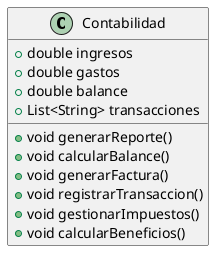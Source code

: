 @startuml
class Contabilidad {
  +double ingresos
  +double gastos
  +double balance
  +List<String> transacciones
  +void generarReporte()
  +void calcularBalance()
  +void generarFactura()
  +void registrarTransaccion()
  +void gestionarImpuestos()
  +void calcularBeneficios()
}
@enduml
